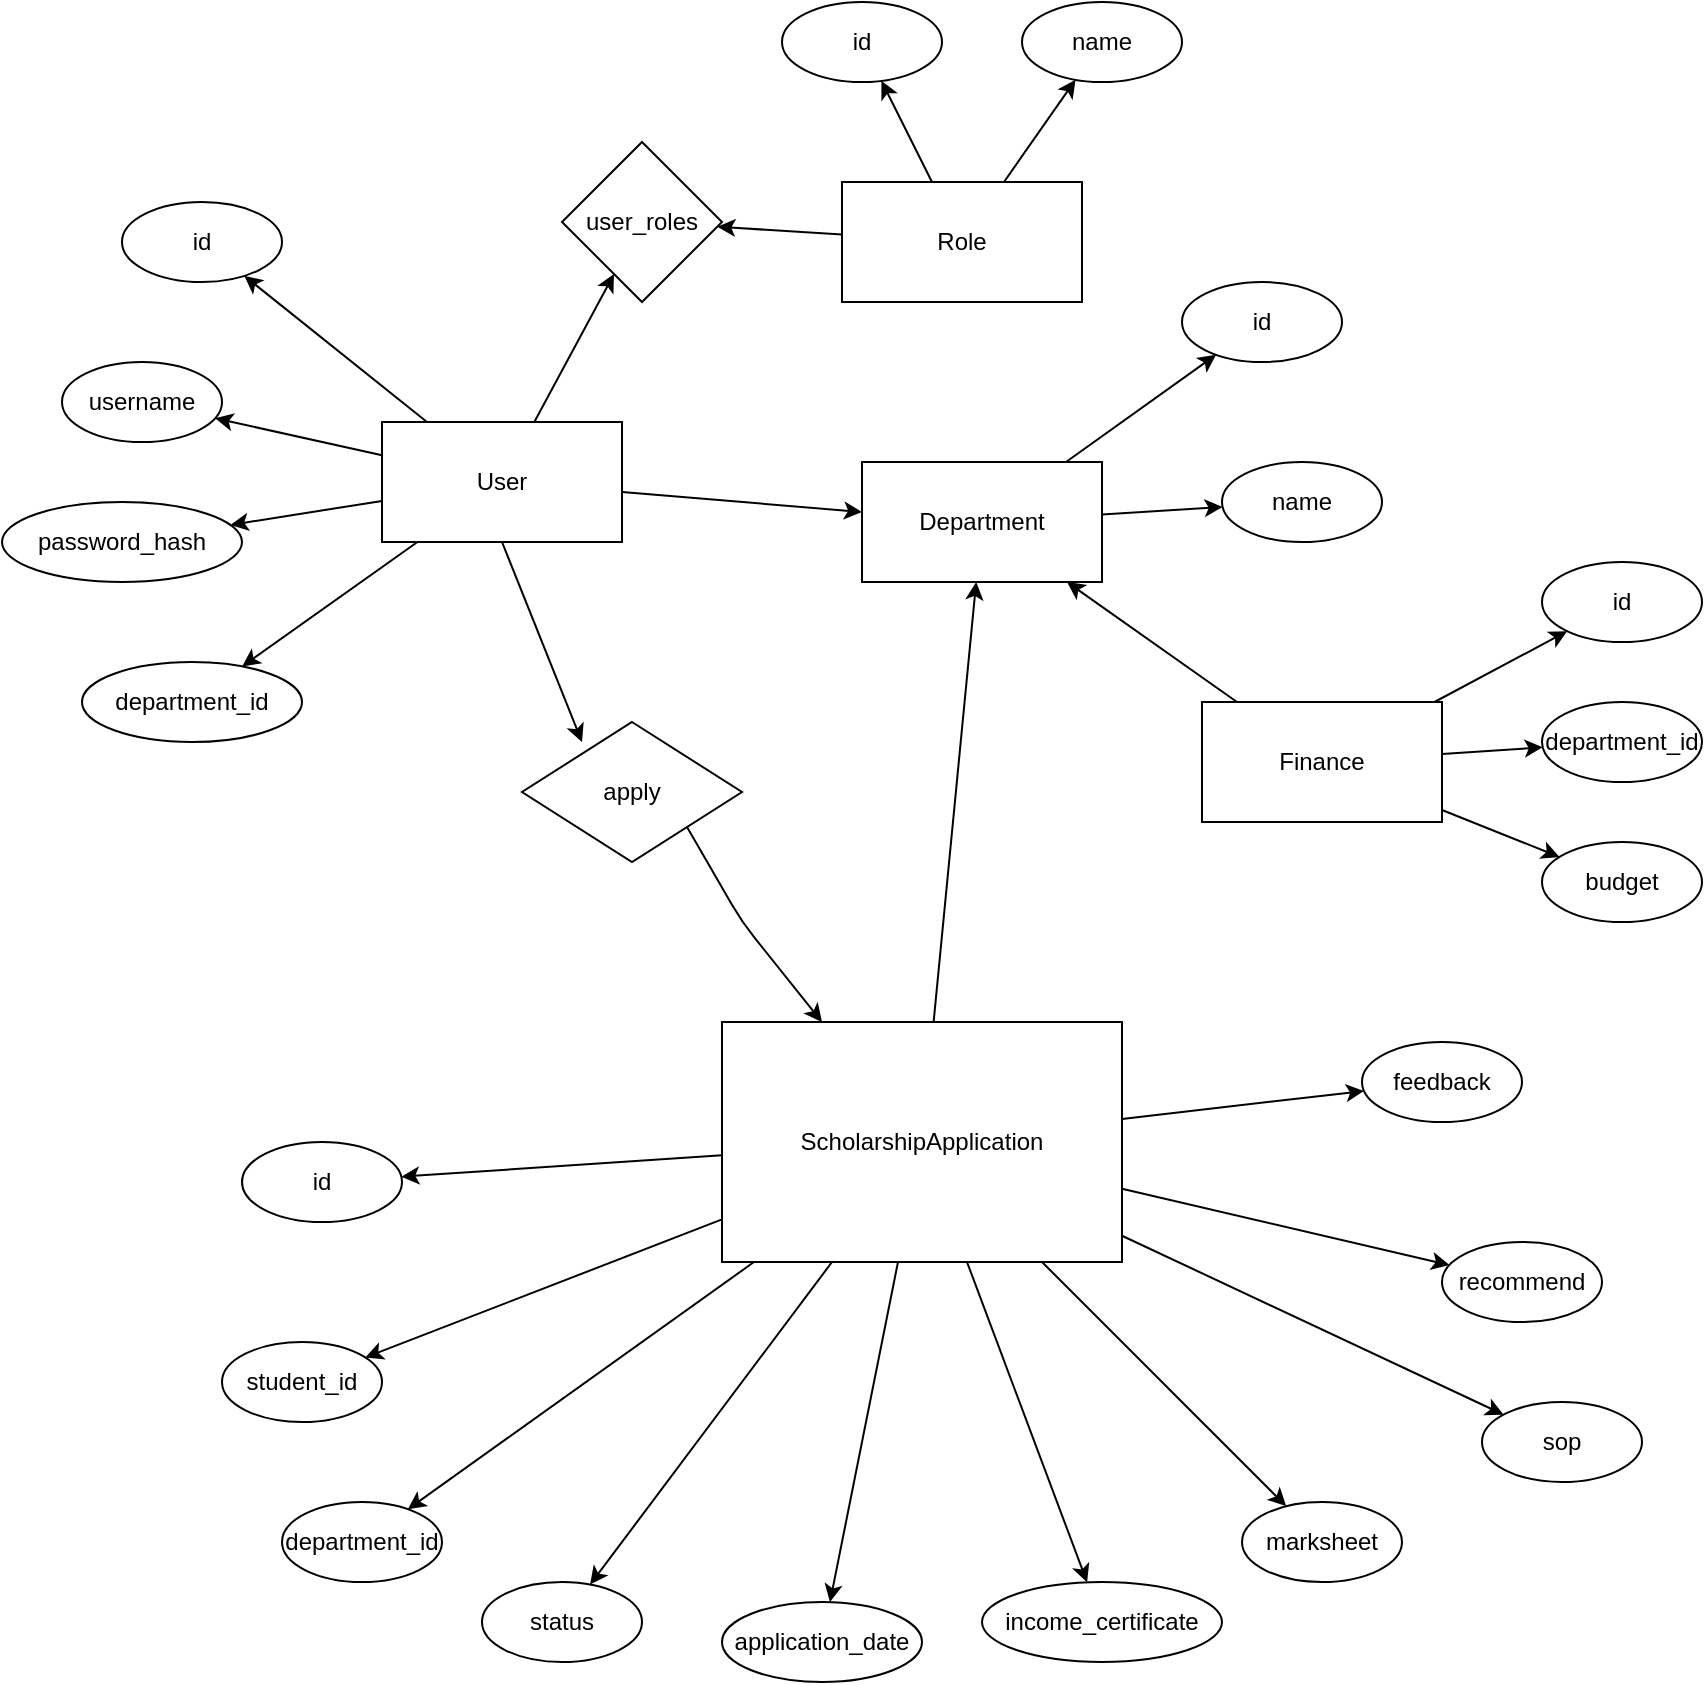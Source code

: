 <mxfile version="24.7.7">
  <diagram name="ER Diagram" id="0">
    <mxGraphModel dx="1621" dy="1615" grid="1" gridSize="10" guides="1" tooltips="1" connect="1" arrows="1" fold="1" page="1" pageScale="1" pageWidth="827" pageHeight="1169" math="0" shadow="0">
      <root>
        <mxCell id="0" />
        <mxCell id="1" parent="0" />
        <mxCell id="user" value="User" style="shape=rectangle;whiteSpace=wrap;html=1;" parent="1" vertex="1">
          <mxGeometry x="100" y="100" width="120" height="60" as="geometry" />
        </mxCell>
        <mxCell id="user_id" value="id" style="ellipse;whiteSpace=wrap;html=1;" parent="1" vertex="1">
          <mxGeometry x="-30" y="-10" width="80" height="40" as="geometry" />
        </mxCell>
        <mxCell id="username" value="username" style="ellipse;whiteSpace=wrap;html=1;" parent="1" vertex="1">
          <mxGeometry x="-60" y="70" width="80" height="40" as="geometry" />
        </mxCell>
        <mxCell id="password_hash" value="password_hash" style="ellipse;whiteSpace=wrap;html=1;" parent="1" vertex="1">
          <mxGeometry x="-90" y="140" width="120" height="40" as="geometry" />
        </mxCell>
        <mxCell id="user_department_id" value="department_id" style="ellipse;whiteSpace=wrap;html=1;" parent="1" vertex="1">
          <mxGeometry x="-50" y="220" width="110" height="40" as="geometry" />
        </mxCell>
        <mxCell id="user_to_id" parent="1" source="user" target="user_id" edge="1">
          <mxGeometry width="50" height="50" as="geometry" />
        </mxCell>
        <mxCell id="user_to_username" parent="1" source="user" target="username" edge="1">
          <mxGeometry width="50" height="50" as="geometry" />
        </mxCell>
        <mxCell id="user_to_password_hash" parent="1" source="user" target="password_hash" edge="1">
          <mxGeometry width="50" height="50" as="geometry" />
        </mxCell>
        <mxCell id="user_to_department_id" parent="1" source="user" target="user_department_id" edge="1">
          <mxGeometry width="50" height="50" as="geometry" />
        </mxCell>
        <mxCell id="role" value="Role" style="shape=rectangle;whiteSpace=wrap;html=1;" parent="1" vertex="1">
          <mxGeometry x="330" y="-20" width="120" height="60" as="geometry" />
        </mxCell>
        <mxCell id="role_id" value="id" style="ellipse;whiteSpace=wrap;html=1;" parent="1" vertex="1">
          <mxGeometry x="300" y="-110" width="80" height="40" as="geometry" />
        </mxCell>
        <mxCell id="role_name" value="name" style="ellipse;whiteSpace=wrap;html=1;" parent="1" vertex="1">
          <mxGeometry x="420" y="-110" width="80" height="40" as="geometry" />
        </mxCell>
        <mxCell id="role_to_id" parent="1" source="role" target="role_id" edge="1">
          <mxGeometry width="50" height="50" as="geometry" />
        </mxCell>
        <mxCell id="role_to_name" parent="1" source="role" target="role_name" edge="1">
          <mxGeometry width="50" height="50" as="geometry" />
        </mxCell>
        <mxCell id="user_roles_rel" value="user_roles" style="rhombus;whiteSpace=wrap;html=1;" parent="1" vertex="1">
          <mxGeometry x="190" y="-40" width="80" height="80" as="geometry" />
        </mxCell>
        <mxCell id="user_to_user_roles" parent="1" source="user" target="user_roles_rel" edge="1">
          <mxGeometry width="50" height="50" as="geometry" />
        </mxCell>
        <mxCell id="role_to_user_roles" parent="1" source="role" target="user_roles_rel" edge="1">
          <mxGeometry width="50" height="50" as="geometry" />
        </mxCell>
        <mxCell id="scholarship_application" value="ScholarshipApplication" style="shape=rectangle;whiteSpace=wrap;html=1;" parent="1" vertex="1">
          <mxGeometry x="270" y="400" width="200" height="120" as="geometry" />
        </mxCell>
        <mxCell id="scholarship_application_id" value="id" style="ellipse;whiteSpace=wrap;html=1;" parent="1" vertex="1">
          <mxGeometry x="30" y="460" width="80" height="40" as="geometry" />
        </mxCell>
        <mxCell id="student_id" value="student_id" style="ellipse;whiteSpace=wrap;html=1;" parent="1" vertex="1">
          <mxGeometry x="20" y="560" width="80" height="40" as="geometry" />
        </mxCell>
        <mxCell id="application_department_id" value="department_id" style="ellipse;whiteSpace=wrap;html=1;" parent="1" vertex="1">
          <mxGeometry x="50" y="640" width="80" height="40" as="geometry" />
        </mxCell>
        <mxCell id="status" value="status" style="ellipse;whiteSpace=wrap;html=1;" parent="1" vertex="1">
          <mxGeometry x="150" y="680" width="80" height="40" as="geometry" />
        </mxCell>
        <mxCell id="application_date" value="application_date" style="ellipse;whiteSpace=wrap;html=1;" parent="1" vertex="1">
          <mxGeometry x="270" y="690" width="100" height="40" as="geometry" />
        </mxCell>
        <mxCell id="income_certificate" value="income_certificate" style="ellipse;whiteSpace=wrap;html=1;" parent="1" vertex="1">
          <mxGeometry x="400" y="680" width="120" height="40" as="geometry" />
        </mxCell>
        <mxCell id="marksheet" value="marksheet" style="ellipse;whiteSpace=wrap;html=1;" parent="1" vertex="1">
          <mxGeometry x="530" y="640" width="80" height="40" as="geometry" />
        </mxCell>
        <mxCell id="sop" value="sop" style="ellipse;whiteSpace=wrap;html=1;" parent="1" vertex="1">
          <mxGeometry x="650" y="590" width="80" height="40" as="geometry" />
        </mxCell>
        <mxCell id="recommend" value="recommend" style="ellipse;whiteSpace=wrap;html=1;" parent="1" vertex="1">
          <mxGeometry x="630" y="510" width="80" height="40" as="geometry" />
        </mxCell>
        <mxCell id="feedback" value="feedback" style="ellipse;whiteSpace=wrap;html=1;" parent="1" vertex="1">
          <mxGeometry x="590" y="410" width="80" height="40" as="geometry" />
        </mxCell>
        <mxCell id="scholarship_application_to_id" parent="1" source="scholarship_application" target="scholarship_application_id" edge="1">
          <mxGeometry width="50" height="50" as="geometry" />
        </mxCell>
        <mxCell id="scholarship_application_to_student_id" parent="1" source="scholarship_application" target="student_id" edge="1">
          <mxGeometry width="50" height="50" as="geometry" />
        </mxCell>
        <mxCell id="scholarship_application_to_department_id" parent="1" source="scholarship_application" target="application_department_id" edge="1">
          <mxGeometry width="50" height="50" as="geometry" />
        </mxCell>
        <mxCell id="scholarship_application_to_status" parent="1" source="scholarship_application" target="status" edge="1">
          <mxGeometry width="50" height="50" as="geometry" />
        </mxCell>
        <mxCell id="scholarship_application_to_application_date" parent="1" source="scholarship_application" target="application_date" edge="1">
          <mxGeometry width="50" height="50" as="geometry" />
        </mxCell>
        <mxCell id="scholarship_application_to_income_certificate" parent="1" source="scholarship_application" target="income_certificate" edge="1">
          <mxGeometry width="50" height="50" as="geometry" />
        </mxCell>
        <mxCell id="scholarship_application_to_marksheet" parent="1" source="scholarship_application" target="marksheet" edge="1">
          <mxGeometry width="50" height="50" as="geometry" />
        </mxCell>
        <mxCell id="scholarship_application_to_sop" parent="1" source="scholarship_application" target="sop" edge="1">
          <mxGeometry width="50" height="50" as="geometry" />
        </mxCell>
        <mxCell id="scholarship_application_to_recommend" parent="1" source="scholarship_application" target="recommend" edge="1">
          <mxGeometry width="50" height="50" as="geometry" />
        </mxCell>
        <mxCell id="scholarship_application_to_feedback" parent="1" source="scholarship_application" target="feedback" edge="1">
          <mxGeometry width="50" height="50" as="geometry" />
        </mxCell>
        <mxCell id="department" value="Department" style="shape=rectangle;whiteSpace=wrap;html=1;" parent="1" vertex="1">
          <mxGeometry x="340" y="120" width="120" height="60" as="geometry" />
        </mxCell>
        <mxCell id="department_entity_id" value="id" style="ellipse;whiteSpace=wrap;html=1;" parent="1" vertex="1">
          <mxGeometry x="500" y="30" width="80" height="40" as="geometry" />
        </mxCell>
        <mxCell id="department_name" value="name" style="ellipse;whiteSpace=wrap;html=1;" parent="1" vertex="1">
          <mxGeometry x="520" y="120" width="80" height="40" as="geometry" />
        </mxCell>
        <mxCell id="department_to_id" parent="1" source="department" target="department_entity_id" edge="1">
          <mxGeometry width="50" height="50" as="geometry" />
        </mxCell>
        <mxCell id="department_to_name" parent="1" source="department" target="department_name" edge="1">
          <mxGeometry width="50" height="50" as="geometry" />
        </mxCell>
        <mxCell id="finance" value="Finance" style="shape=rectangle;whiteSpace=wrap;html=1;" parent="1" vertex="1">
          <mxGeometry x="510" y="240" width="120" height="60" as="geometry" />
        </mxCell>
        <mxCell id="finance_id" value="id" style="ellipse;whiteSpace=wrap;html=1;" parent="1" vertex="1">
          <mxGeometry x="680" y="170" width="80" height="40" as="geometry" />
        </mxCell>
        <mxCell id="finance_department_id" value="department_id" style="ellipse;whiteSpace=wrap;html=1;" parent="1" vertex="1">
          <mxGeometry x="680" y="240" width="80" height="40" as="geometry" />
        </mxCell>
        <mxCell id="budget" value="budget" style="ellipse;whiteSpace=wrap;html=1;" parent="1" vertex="1">
          <mxGeometry x="680" y="310" width="80" height="40" as="geometry" />
        </mxCell>
        <mxCell id="finance_to_id" parent="1" source="finance" target="finance_id" edge="1">
          <mxGeometry width="50" height="50" as="geometry" />
        </mxCell>
        <mxCell id="finance_to_department_id" parent="1" source="finance" target="finance_department_id" edge="1">
          <mxGeometry width="50" height="50" as="geometry" />
        </mxCell>
        <mxCell id="finance_to_budget" parent="1" source="finance" target="budget" edge="1">
          <mxGeometry width="50" height="50" as="geometry" />
        </mxCell>
        <mxCell id="user_to_department" parent="1" source="user" target="department" edge="1">
          <mxGeometry width="50" height="50" as="geometry" />
        </mxCell>
        <mxCell id="scholarship_application_to_user" style="exitX=0.5;exitY=1;exitDx=0;exitDy=0;" parent="1" source="user" edge="1">
          <mxGeometry width="50" height="50" as="geometry">
            <mxPoint x="200" y="260" as="targetPoint" />
          </mxGeometry>
        </mxCell>
        <mxCell id="scholarship_application_to_department" parent="1" source="scholarship_application" target="department" edge="1">
          <mxGeometry width="50" height="50" as="geometry" />
        </mxCell>
        <mxCell id="finance_to_department" parent="1" source="finance" target="department" edge="1">
          <mxGeometry width="50" height="50" as="geometry" />
        </mxCell>
        <mxCell id="2S7bdz-9Pj-gr1RsbQZT-2" value="" style="exitX=1;exitY=1;exitDx=0;exitDy=0;entryX=0.25;entryY=0;entryDx=0;entryDy=0;" parent="1" source="2S7bdz-9Pj-gr1RsbQZT-1" target="scholarship_application" edge="1">
          <mxGeometry width="50" height="50" as="geometry">
            <mxPoint x="332" y="400" as="sourcePoint" />
            <mxPoint x="179" y="160" as="targetPoint" />
            <Array as="points">
              <mxPoint x="280" y="350" />
            </Array>
          </mxGeometry>
        </mxCell>
        <mxCell id="2S7bdz-9Pj-gr1RsbQZT-1" value="apply" style="shape=rhombus;html=1;dashed=0;whiteSpace=wrap;perimeter=rhombusPerimeter;" parent="1" vertex="1">
          <mxGeometry x="170" y="250" width="110" height="70" as="geometry" />
        </mxCell>
      </root>
    </mxGraphModel>
  </diagram>
</mxfile>
